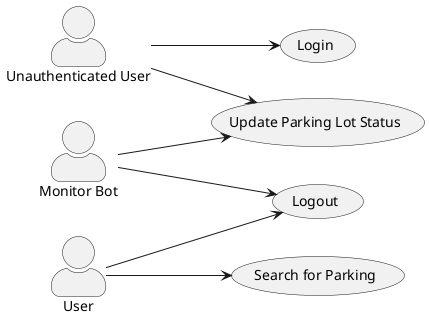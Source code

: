 @startuml user-access

skinparam actorStyle awesome
left to right direction
"Monitor Bot" as monitor
"Unauthenticated User" as guest
"User" as user
"Update Parking Lot Status" as (updateParkingLotStatus)
"Search for Parking" as (search)
"Login" as (login)
"Logout" as (logout)

monitor --> logout
guest --> login
monitor --> updateParkingLotStatus
guest --> updateParkingLotStatus
user --> search
user --> logout

@enduml